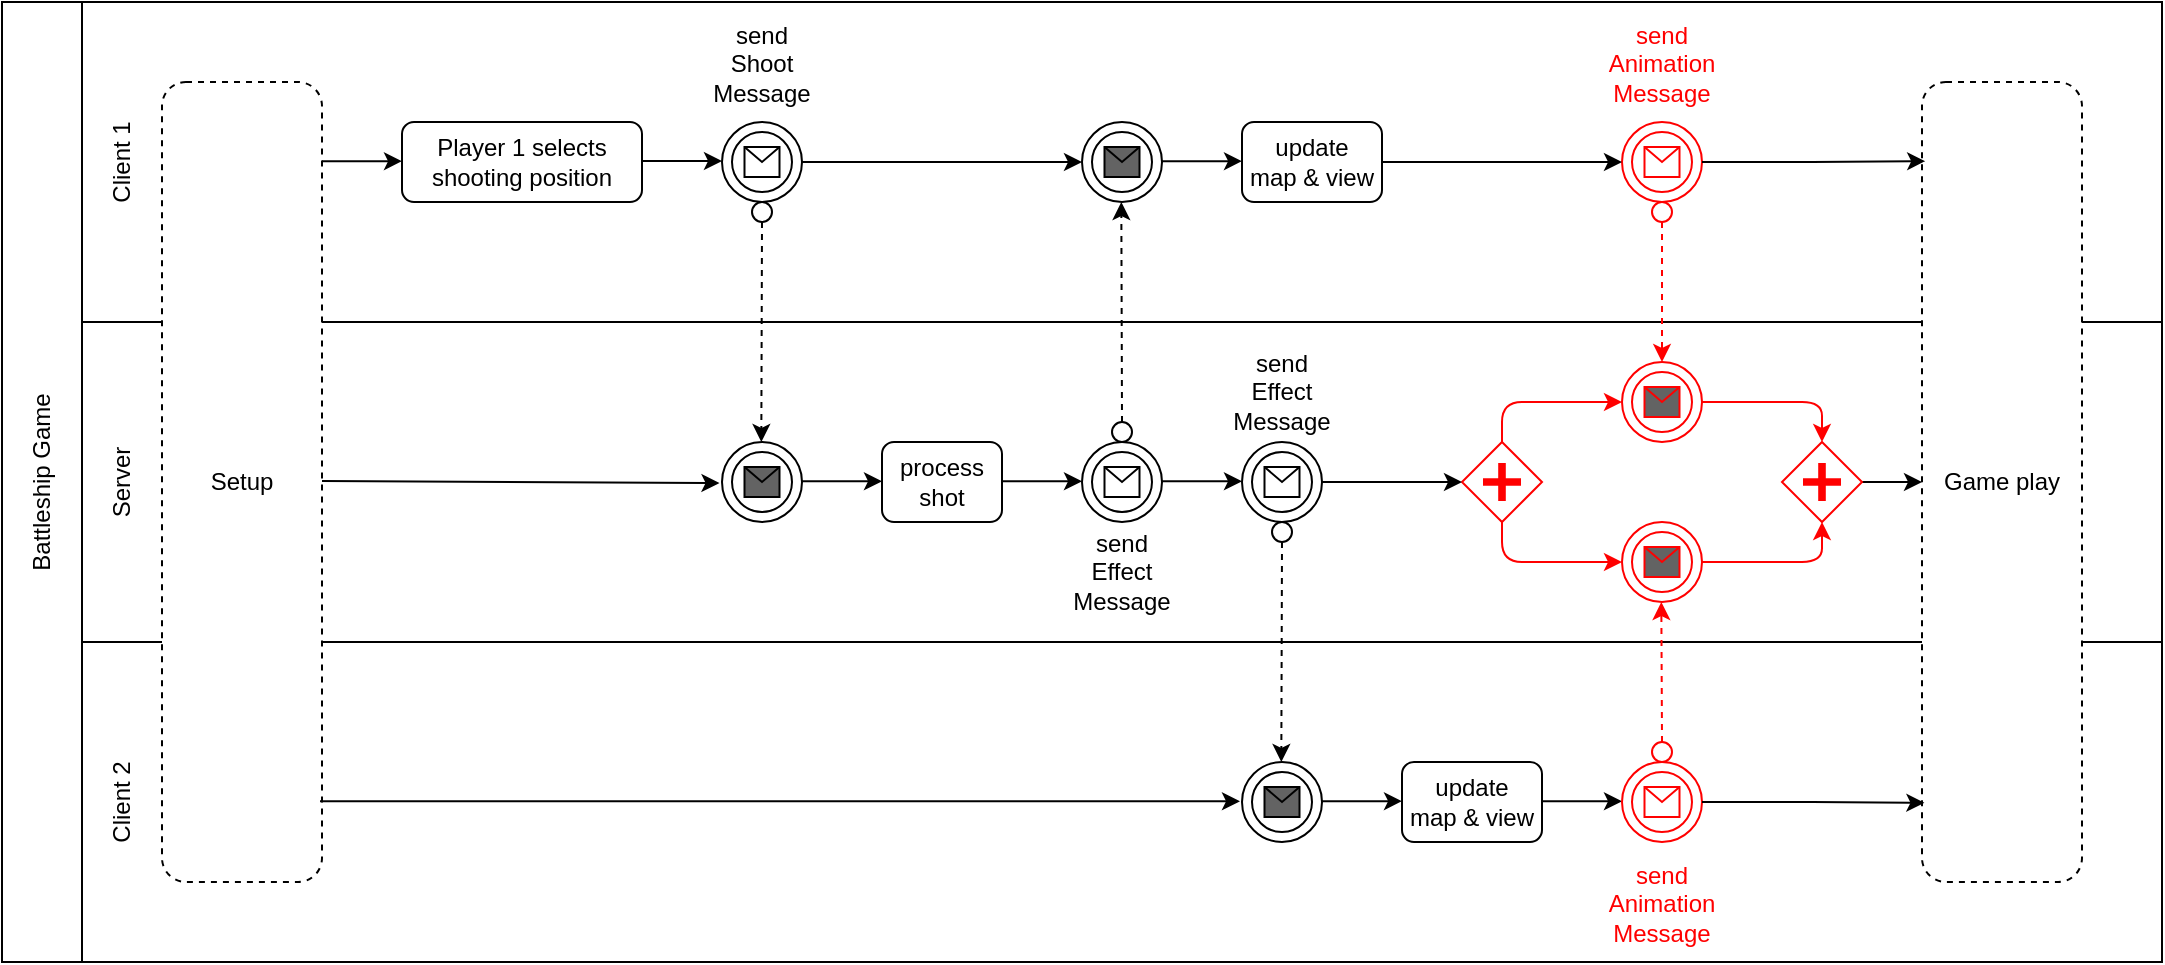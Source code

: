 <mxfile version="24.7.17">
  <diagram name="Page-1" id="2a216829-ef6e-dabb-86c1-c78162f3ba2b">
    <mxGraphModel dx="1434" dy="-362" grid="1" gridSize="10" guides="1" tooltips="1" connect="1" arrows="1" fold="1" page="1" pageScale="1" pageWidth="850" pageHeight="1100" background="none" math="0" shadow="0">
      <root>
        <mxCell id="0" />
        <mxCell id="1" parent="0" />
        <mxCell id="9We2MKFiq2JLnH1zAsmh-3" value="" style="rounded=0;whiteSpace=wrap;html=1;fillColor=none;" vertex="1" parent="1">
          <mxGeometry x="80" y="1120" width="1040" height="160" as="geometry" />
        </mxCell>
        <mxCell id="9We2MKFiq2JLnH1zAsmh-4" value="Client 1" style="text;html=1;align=center;verticalAlign=middle;whiteSpace=wrap;rounded=0;rotation=-90;" vertex="1" parent="1">
          <mxGeometry x="70" y="1185" width="60" height="30" as="geometry" />
        </mxCell>
        <mxCell id="9We2MKFiq2JLnH1zAsmh-7" value="" style="rounded=0;whiteSpace=wrap;html=1;fillColor=none;" vertex="1" parent="1">
          <mxGeometry x="80" y="1280" width="1040" height="160" as="geometry" />
        </mxCell>
        <mxCell id="9We2MKFiq2JLnH1zAsmh-8" value="" style="rounded=0;whiteSpace=wrap;html=1;fillColor=none;" vertex="1" parent="1">
          <mxGeometry x="80" y="1440" width="1040" height="160" as="geometry" />
        </mxCell>
        <mxCell id="9We2MKFiq2JLnH1zAsmh-9" value="" style="rounded=0;whiteSpace=wrap;html=1;fillColor=none;" vertex="1" parent="1">
          <mxGeometry x="40" y="1120" width="40" height="480" as="geometry" />
        </mxCell>
        <mxCell id="9We2MKFiq2JLnH1zAsmh-10" value="Battleship Game" style="text;html=1;align=center;verticalAlign=middle;whiteSpace=wrap;rounded=0;rotation=-90;" vertex="1" parent="1">
          <mxGeometry x="-55" y="1345" width="230" height="30" as="geometry" />
        </mxCell>
        <mxCell id="9We2MKFiq2JLnH1zAsmh-11" value="Client 2" style="text;html=1;align=center;verticalAlign=middle;whiteSpace=wrap;rounded=0;rotation=-90;" vertex="1" parent="1">
          <mxGeometry x="70" y="1505" width="60" height="30" as="geometry" />
        </mxCell>
        <mxCell id="9We2MKFiq2JLnH1zAsmh-12" value="Server" style="text;html=1;align=center;verticalAlign=middle;whiteSpace=wrap;rounded=0;rotation=-90;" vertex="1" parent="1">
          <mxGeometry x="70" y="1345" width="60" height="30" as="geometry" />
        </mxCell>
        <mxCell id="9We2MKFiq2JLnH1zAsmh-13" value="Setup" style="rounded=1;whiteSpace=wrap;html=1;dashed=1;fillStyle=solid;" vertex="1" parent="1">
          <mxGeometry x="120" y="1160" width="80" height="400" as="geometry" />
        </mxCell>
        <mxCell id="9We2MKFiq2JLnH1zAsmh-14" value="" style="endArrow=classic;html=1;rounded=0;" edge="1" parent="1">
          <mxGeometry width="50" height="50" relative="1" as="geometry">
            <mxPoint x="200" y="1199.6" as="sourcePoint" />
            <mxPoint x="240" y="1199.6" as="targetPoint" />
          </mxGeometry>
        </mxCell>
        <mxCell id="9We2MKFiq2JLnH1zAsmh-15" value="Player 1 selects&lt;br&gt;shooting position" style="rounded=1;whiteSpace=wrap;html=1;" vertex="1" parent="1">
          <mxGeometry x="240" y="1180" width="120" height="40" as="geometry" />
        </mxCell>
        <mxCell id="9We2MKFiq2JLnH1zAsmh-16" value="" style="endArrow=classic;html=1;rounded=0;" edge="1" parent="1">
          <mxGeometry width="50" height="50" relative="1" as="geometry">
            <mxPoint x="360" y="1199.5" as="sourcePoint" />
            <mxPoint x="400" y="1199.5" as="targetPoint" />
          </mxGeometry>
        </mxCell>
        <mxCell id="9We2MKFiq2JLnH1zAsmh-17" value="" style="ellipse;whiteSpace=wrap;html=1;aspect=fixed;" vertex="1" parent="1">
          <mxGeometry x="400" y="1180" width="40" height="40" as="geometry" />
        </mxCell>
        <mxCell id="9We2MKFiq2JLnH1zAsmh-18" value="" style="ellipse;whiteSpace=wrap;html=1;aspect=fixed;" vertex="1" parent="1">
          <mxGeometry x="405" y="1185" width="30" height="30" as="geometry" />
        </mxCell>
        <mxCell id="9We2MKFiq2JLnH1zAsmh-19" value="" style="shape=message;whiteSpace=wrap;html=1;fillColor=default;" vertex="1" parent="1">
          <mxGeometry x="411.25" y="1192.5" width="17.5" height="15" as="geometry" />
        </mxCell>
        <mxCell id="9We2MKFiq2JLnH1zAsmh-26" value="" style="endArrow=classic;html=1;rounded=0;" edge="1" parent="1">
          <mxGeometry width="50" height="50" relative="1" as="geometry">
            <mxPoint x="200" y="1359.5" as="sourcePoint" />
            <mxPoint x="398.75" y="1360.5" as="targetPoint" />
          </mxGeometry>
        </mxCell>
        <mxCell id="9We2MKFiq2JLnH1zAsmh-27" value="" style="endArrow=classic;html=1;rounded=0;dashed=1;" edge="1" parent="1" source="9We2MKFiq2JLnH1zAsmh-31">
          <mxGeometry width="50" height="50" relative="1" as="geometry">
            <mxPoint x="419.66" y="1220" as="sourcePoint" />
            <mxPoint x="419.66" y="1340" as="targetPoint" />
          </mxGeometry>
        </mxCell>
        <mxCell id="9We2MKFiq2JLnH1zAsmh-28" value="" style="ellipse;whiteSpace=wrap;html=1;aspect=fixed;" vertex="1" parent="1">
          <mxGeometry x="400" y="1340" width="40" height="40" as="geometry" />
        </mxCell>
        <mxCell id="9We2MKFiq2JLnH1zAsmh-29" value="" style="ellipse;whiteSpace=wrap;html=1;aspect=fixed;" vertex="1" parent="1">
          <mxGeometry x="405" y="1345" width="30" height="30" as="geometry" />
        </mxCell>
        <mxCell id="9We2MKFiq2JLnH1zAsmh-30" value="" style="shape=message;whiteSpace=wrap;html=1;fillColor=#636363;" vertex="1" parent="1">
          <mxGeometry x="411.25" y="1352.5" width="17.5" height="15" as="geometry" />
        </mxCell>
        <mxCell id="9We2MKFiq2JLnH1zAsmh-32" value="" style="endArrow=classic;html=1;rounded=0;dashed=1;" edge="1" parent="1" target="9We2MKFiq2JLnH1zAsmh-31">
          <mxGeometry width="50" height="50" relative="1" as="geometry">
            <mxPoint x="419.66" y="1220" as="sourcePoint" />
            <mxPoint x="419.66" y="1340" as="targetPoint" />
          </mxGeometry>
        </mxCell>
        <mxCell id="9We2MKFiq2JLnH1zAsmh-31" value="" style="ellipse;whiteSpace=wrap;html=1;aspect=fixed;" vertex="1" parent="1">
          <mxGeometry x="415" y="1220" width="10" height="10" as="geometry" />
        </mxCell>
        <mxCell id="9We2MKFiq2JLnH1zAsmh-35" value="" style="endArrow=classic;html=1;rounded=0;" edge="1" parent="1">
          <mxGeometry width="50" height="50" relative="1" as="geometry">
            <mxPoint x="440" y="1359.66" as="sourcePoint" />
            <mxPoint x="480" y="1359.66" as="targetPoint" />
          </mxGeometry>
        </mxCell>
        <mxCell id="9We2MKFiq2JLnH1zAsmh-36" value="send&lt;br&gt;Shoot&lt;br&gt;Message" style="text;html=1;align=center;verticalAlign=middle;whiteSpace=wrap;rounded=0;" vertex="1" parent="1">
          <mxGeometry x="375" y="1130" width="90" height="42.5" as="geometry" />
        </mxCell>
        <mxCell id="9We2MKFiq2JLnH1zAsmh-37" value="process&lt;br&gt;shot" style="rounded=1;whiteSpace=wrap;html=1;" vertex="1" parent="1">
          <mxGeometry x="480" y="1340" width="60" height="40" as="geometry" />
        </mxCell>
        <mxCell id="9We2MKFiq2JLnH1zAsmh-38" value="" style="endArrow=classic;html=1;rounded=0;" edge="1" parent="1">
          <mxGeometry width="50" height="50" relative="1" as="geometry">
            <mxPoint x="540" y="1359.66" as="sourcePoint" />
            <mxPoint x="580" y="1359.66" as="targetPoint" />
          </mxGeometry>
        </mxCell>
        <mxCell id="9We2MKFiq2JLnH1zAsmh-39" value="" style="ellipse;whiteSpace=wrap;html=1;aspect=fixed;" vertex="1" parent="1">
          <mxGeometry x="580" y="1340" width="40" height="40" as="geometry" />
        </mxCell>
        <mxCell id="9We2MKFiq2JLnH1zAsmh-40" value="" style="ellipse;whiteSpace=wrap;html=1;aspect=fixed;" vertex="1" parent="1">
          <mxGeometry x="585" y="1345" width="30" height="30" as="geometry" />
        </mxCell>
        <mxCell id="9We2MKFiq2JLnH1zAsmh-41" value="" style="shape=message;whiteSpace=wrap;html=1;fillColor=default;" vertex="1" parent="1">
          <mxGeometry x="591.25" y="1352.5" width="17.5" height="15" as="geometry" />
        </mxCell>
        <mxCell id="9We2MKFiq2JLnH1zAsmh-42" value="" style="endArrow=classic;html=1;rounded=0;" edge="1" parent="1">
          <mxGeometry width="50" height="50" relative="1" as="geometry">
            <mxPoint x="620" y="1359.66" as="sourcePoint" />
            <mxPoint x="660" y="1359.66" as="targetPoint" />
          </mxGeometry>
        </mxCell>
        <mxCell id="9We2MKFiq2JLnH1zAsmh-43" value="" style="ellipse;whiteSpace=wrap;html=1;aspect=fixed;" vertex="1" parent="1">
          <mxGeometry x="660" y="1340" width="40" height="40" as="geometry" />
        </mxCell>
        <mxCell id="9We2MKFiq2JLnH1zAsmh-44" value="" style="ellipse;whiteSpace=wrap;html=1;aspect=fixed;" vertex="1" parent="1">
          <mxGeometry x="665" y="1345" width="30" height="30" as="geometry" />
        </mxCell>
        <mxCell id="9We2MKFiq2JLnH1zAsmh-45" value="" style="shape=message;whiteSpace=wrap;html=1;fillColor=default;" vertex="1" parent="1">
          <mxGeometry x="671.25" y="1352.5" width="17.5" height="15" as="geometry" />
        </mxCell>
        <mxCell id="9We2MKFiq2JLnH1zAsmh-46" value="" style="ellipse;whiteSpace=wrap;html=1;aspect=fixed;" vertex="1" parent="1">
          <mxGeometry x="580" y="1180" width="40" height="40" as="geometry" />
        </mxCell>
        <mxCell id="9We2MKFiq2JLnH1zAsmh-47" value="" style="ellipse;whiteSpace=wrap;html=1;aspect=fixed;" vertex="1" parent="1">
          <mxGeometry x="585" y="1185" width="30" height="30" as="geometry" />
        </mxCell>
        <mxCell id="9We2MKFiq2JLnH1zAsmh-48" value="" style="shape=message;whiteSpace=wrap;html=1;fillColor=#636363;" vertex="1" parent="1">
          <mxGeometry x="591.25" y="1192.5" width="17.5" height="15" as="geometry" />
        </mxCell>
        <mxCell id="9We2MKFiq2JLnH1zAsmh-49" value="" style="ellipse;whiteSpace=wrap;html=1;aspect=fixed;" vertex="1" parent="1">
          <mxGeometry x="660" y="1500" width="40" height="40" as="geometry" />
        </mxCell>
        <mxCell id="9We2MKFiq2JLnH1zAsmh-50" value="" style="ellipse;whiteSpace=wrap;html=1;aspect=fixed;" vertex="1" parent="1">
          <mxGeometry x="665" y="1505" width="30" height="30" as="geometry" />
        </mxCell>
        <mxCell id="9We2MKFiq2JLnH1zAsmh-51" value="" style="shape=message;whiteSpace=wrap;html=1;fillColor=#636363;" vertex="1" parent="1">
          <mxGeometry x="671.25" y="1512.5" width="17.5" height="15" as="geometry" />
        </mxCell>
        <mxCell id="9We2MKFiq2JLnH1zAsmh-54" value="" style="endArrow=classic;html=1;rounded=0;dashed=1;exitX=0.5;exitY=0;exitDx=0;exitDy=0;" edge="1" parent="1" source="9We2MKFiq2JLnH1zAsmh-57">
          <mxGeometry width="50" height="50" relative="1" as="geometry">
            <mxPoint x="599.66" y="1332" as="sourcePoint" />
            <mxPoint x="599.66" y="1220" as="targetPoint" />
          </mxGeometry>
        </mxCell>
        <mxCell id="9We2MKFiq2JLnH1zAsmh-55" value="" style="endArrow=classic;html=1;rounded=0;dashed=1;exitX=0.5;exitY=1;exitDx=0;exitDy=0;" edge="1" parent="1" source="9We2MKFiq2JLnH1zAsmh-59">
          <mxGeometry width="50" height="50" relative="1" as="geometry">
            <mxPoint x="680" y="1390" as="sourcePoint" />
            <mxPoint x="679.66" y="1500" as="targetPoint" />
          </mxGeometry>
        </mxCell>
        <mxCell id="9We2MKFiq2JLnH1zAsmh-56" value="" style="endArrow=classic;html=1;rounded=0;" edge="1" parent="1">
          <mxGeometry width="50" height="50" relative="1" as="geometry">
            <mxPoint x="199" y="1519.66" as="sourcePoint" />
            <mxPoint x="659" y="1519.66" as="targetPoint" />
          </mxGeometry>
        </mxCell>
        <mxCell id="9We2MKFiq2JLnH1zAsmh-58" value="" style="endArrow=classic;html=1;rounded=0;dashed=1;exitX=0.5;exitY=0;exitDx=0;exitDy=0;" edge="1" parent="1" source="9We2MKFiq2JLnH1zAsmh-39" target="9We2MKFiq2JLnH1zAsmh-57">
          <mxGeometry width="50" height="50" relative="1" as="geometry">
            <mxPoint x="600" y="1340" as="sourcePoint" />
            <mxPoint x="599.66" y="1220" as="targetPoint" />
          </mxGeometry>
        </mxCell>
        <mxCell id="9We2MKFiq2JLnH1zAsmh-57" value="" style="ellipse;whiteSpace=wrap;html=1;aspect=fixed;" vertex="1" parent="1">
          <mxGeometry x="595" y="1330" width="10" height="10" as="geometry" />
        </mxCell>
        <mxCell id="9We2MKFiq2JLnH1zAsmh-60" value="" style="endArrow=classic;html=1;rounded=0;dashed=1;exitX=0.5;exitY=1;exitDx=0;exitDy=0;" edge="1" parent="1" source="9We2MKFiq2JLnH1zAsmh-43" target="9We2MKFiq2JLnH1zAsmh-59">
          <mxGeometry width="50" height="50" relative="1" as="geometry">
            <mxPoint x="680" y="1380" as="sourcePoint" />
            <mxPoint x="679.66" y="1500" as="targetPoint" />
          </mxGeometry>
        </mxCell>
        <mxCell id="9We2MKFiq2JLnH1zAsmh-59" value="" style="ellipse;whiteSpace=wrap;html=1;aspect=fixed;" vertex="1" parent="1">
          <mxGeometry x="675" y="1380" width="10" height="10" as="geometry" />
        </mxCell>
        <mxCell id="9We2MKFiq2JLnH1zAsmh-61" value="send&lt;br&gt;Effect&lt;br&gt;Message" style="text;html=1;align=center;verticalAlign=middle;whiteSpace=wrap;rounded=0;" vertex="1" parent="1">
          <mxGeometry x="570" y="1380" width="60" height="50" as="geometry" />
        </mxCell>
        <mxCell id="9We2MKFiq2JLnH1zAsmh-62" value="send&lt;br&gt;Effect&lt;br&gt;Message" style="text;html=1;align=center;verticalAlign=middle;whiteSpace=wrap;rounded=0;" vertex="1" parent="1">
          <mxGeometry x="650" y="1290" width="60" height="50" as="geometry" />
        </mxCell>
        <mxCell id="9We2MKFiq2JLnH1zAsmh-63" value="" style="endArrow=classic;html=1;rounded=0;entryX=0;entryY=0.5;entryDx=0;entryDy=0;exitX=1;exitY=0.5;exitDx=0;exitDy=0;" edge="1" parent="1" source="9We2MKFiq2JLnH1zAsmh-17" target="9We2MKFiq2JLnH1zAsmh-46">
          <mxGeometry width="50" height="50" relative="1" as="geometry">
            <mxPoint x="580" y="1440" as="sourcePoint" />
            <mxPoint x="630" y="1390" as="targetPoint" />
          </mxGeometry>
        </mxCell>
        <mxCell id="9We2MKFiq2JLnH1zAsmh-93" style="edgeStyle=orthogonalEdgeStyle;rounded=1;orthogonalLoop=1;jettySize=auto;html=1;exitX=0.5;exitY=0;exitDx=0;exitDy=0;entryX=0;entryY=0.5;entryDx=0;entryDy=0;curved=0;strokeColor=#FF0000;" edge="1" parent="1" source="9We2MKFiq2JLnH1zAsmh-65" target="9We2MKFiq2JLnH1zAsmh-79">
          <mxGeometry relative="1" as="geometry" />
        </mxCell>
        <mxCell id="9We2MKFiq2JLnH1zAsmh-94" style="edgeStyle=orthogonalEdgeStyle;rounded=1;orthogonalLoop=1;jettySize=auto;html=1;exitX=0.5;exitY=1;exitDx=0;exitDy=0;entryX=0;entryY=0.5;entryDx=0;entryDy=0;curved=0;strokeColor=#FF0000;" edge="1" parent="1" source="9We2MKFiq2JLnH1zAsmh-65" target="9We2MKFiq2JLnH1zAsmh-76">
          <mxGeometry relative="1" as="geometry" />
        </mxCell>
        <mxCell id="9We2MKFiq2JLnH1zAsmh-65" value="" style="shape=mxgraph.bpmn.shape;html=1;verticalLabelPosition=bottom;labelBackgroundColor=#ffffff;verticalAlign=top;perimeter=rhombusPerimeter;background=gateway;outline=none;symbol=parallelGw;strokeColor=#FF0000;" vertex="1" parent="1">
          <mxGeometry x="770" y="1340" width="40" height="40" as="geometry" />
        </mxCell>
        <mxCell id="9We2MKFiq2JLnH1zAsmh-66" value="" style="endArrow=classic;html=1;rounded=0;" edge="1" parent="1">
          <mxGeometry width="50" height="50" relative="1" as="geometry">
            <mxPoint x="620" y="1199.58" as="sourcePoint" />
            <mxPoint x="660" y="1199.58" as="targetPoint" />
          </mxGeometry>
        </mxCell>
        <mxCell id="9We2MKFiq2JLnH1zAsmh-67" value="" style="endArrow=classic;html=1;rounded=0;" edge="1" parent="1">
          <mxGeometry width="50" height="50" relative="1" as="geometry">
            <mxPoint x="700" y="1519.58" as="sourcePoint" />
            <mxPoint x="740" y="1519.58" as="targetPoint" />
          </mxGeometry>
        </mxCell>
        <mxCell id="9We2MKFiq2JLnH1zAsmh-68" value="update &lt;br&gt;map &amp;amp; view" style="rounded=1;whiteSpace=wrap;html=1;" vertex="1" parent="1">
          <mxGeometry x="660" y="1180" width="70" height="40" as="geometry" />
        </mxCell>
        <mxCell id="9We2MKFiq2JLnH1zAsmh-69" value="update &lt;br&gt;map &amp;amp; view" style="rounded=1;whiteSpace=wrap;html=1;" vertex="1" parent="1">
          <mxGeometry x="740" y="1500" width="70" height="40" as="geometry" />
        </mxCell>
        <mxCell id="9We2MKFiq2JLnH1zAsmh-72" value="" style="endArrow=classic;html=1;rounded=0;" edge="1" parent="1">
          <mxGeometry width="50" height="50" relative="1" as="geometry">
            <mxPoint x="810" y="1519.66" as="sourcePoint" />
            <mxPoint x="850" y="1519.66" as="targetPoint" />
          </mxGeometry>
        </mxCell>
        <mxCell id="9We2MKFiq2JLnH1zAsmh-73" value="" style="ellipse;whiteSpace=wrap;html=1;aspect=fixed;strokeColor=#FF0000;" vertex="1" parent="1">
          <mxGeometry x="850" y="1500" width="40" height="40" as="geometry" />
        </mxCell>
        <mxCell id="9We2MKFiq2JLnH1zAsmh-74" value="" style="ellipse;whiteSpace=wrap;html=1;aspect=fixed;strokeColor=#FF0000;" vertex="1" parent="1">
          <mxGeometry x="855" y="1505" width="30" height="30" as="geometry" />
        </mxCell>
        <mxCell id="9We2MKFiq2JLnH1zAsmh-75" value="" style="shape=message;whiteSpace=wrap;html=1;fillColor=default;strokeColor=#FF0000;" vertex="1" parent="1">
          <mxGeometry x="861.25" y="1512.5" width="17.5" height="15" as="geometry" />
        </mxCell>
        <mxCell id="9We2MKFiq2JLnH1zAsmh-99" style="edgeStyle=orthogonalEdgeStyle;rounded=1;orthogonalLoop=1;jettySize=auto;html=1;exitX=1;exitY=0.5;exitDx=0;exitDy=0;entryX=0.5;entryY=1;entryDx=0;entryDy=0;curved=0;strokeColor=#FF0000;" edge="1" parent="1" source="9We2MKFiq2JLnH1zAsmh-76" target="9We2MKFiq2JLnH1zAsmh-97">
          <mxGeometry relative="1" as="geometry" />
        </mxCell>
        <mxCell id="9We2MKFiq2JLnH1zAsmh-76" value="" style="ellipse;whiteSpace=wrap;html=1;aspect=fixed;strokeColor=#FF0000;" vertex="1" parent="1">
          <mxGeometry x="850" y="1380" width="40" height="40" as="geometry" />
        </mxCell>
        <mxCell id="9We2MKFiq2JLnH1zAsmh-77" value="" style="ellipse;whiteSpace=wrap;html=1;aspect=fixed;strokeColor=#FF0000;" vertex="1" parent="1">
          <mxGeometry x="855" y="1385" width="30" height="30" as="geometry" />
        </mxCell>
        <mxCell id="9We2MKFiq2JLnH1zAsmh-78" value="" style="shape=message;whiteSpace=wrap;html=1;fillColor=#636363;strokeColor=#FF0000;" vertex="1" parent="1">
          <mxGeometry x="861.25" y="1392.5" width="17.5" height="15" as="geometry" />
        </mxCell>
        <mxCell id="9We2MKFiq2JLnH1zAsmh-98" style="edgeStyle=orthogonalEdgeStyle;rounded=1;orthogonalLoop=1;jettySize=auto;html=1;exitX=1;exitY=0.5;exitDx=0;exitDy=0;entryX=0.5;entryY=0;entryDx=0;entryDy=0;curved=0;strokeColor=#FF0000;" edge="1" parent="1" source="9We2MKFiq2JLnH1zAsmh-79" target="9We2MKFiq2JLnH1zAsmh-97">
          <mxGeometry relative="1" as="geometry" />
        </mxCell>
        <mxCell id="9We2MKFiq2JLnH1zAsmh-79" value="" style="ellipse;whiteSpace=wrap;html=1;aspect=fixed;strokeColor=#FF0000;" vertex="1" parent="1">
          <mxGeometry x="850" y="1300" width="40" height="40" as="geometry" />
        </mxCell>
        <mxCell id="9We2MKFiq2JLnH1zAsmh-80" value="" style="ellipse;whiteSpace=wrap;html=1;aspect=fixed;strokeColor=#FF0000;" vertex="1" parent="1">
          <mxGeometry x="855" y="1305" width="30" height="30" as="geometry" />
        </mxCell>
        <mxCell id="9We2MKFiq2JLnH1zAsmh-81" value="" style="shape=message;whiteSpace=wrap;html=1;fillColor=#636363;strokeColor=#FF0000;" vertex="1" parent="1">
          <mxGeometry x="861.25" y="1312.5" width="17.5" height="15" as="geometry" />
        </mxCell>
        <mxCell id="9We2MKFiq2JLnH1zAsmh-82" value="" style="ellipse;whiteSpace=wrap;html=1;aspect=fixed;strokeColor=#FF0000;" vertex="1" parent="1">
          <mxGeometry x="850" y="1180" width="40" height="40" as="geometry" />
        </mxCell>
        <mxCell id="9We2MKFiq2JLnH1zAsmh-83" value="" style="ellipse;whiteSpace=wrap;html=1;aspect=fixed;strokeColor=#FF0000;" vertex="1" parent="1">
          <mxGeometry x="855" y="1185" width="30" height="30" as="geometry" />
        </mxCell>
        <mxCell id="9We2MKFiq2JLnH1zAsmh-84" value="" style="shape=message;whiteSpace=wrap;html=1;fillColor=default;strokeColor=#FF0000;" vertex="1" parent="1">
          <mxGeometry x="861.25" y="1192.5" width="17.5" height="15" as="geometry" />
        </mxCell>
        <mxCell id="9We2MKFiq2JLnH1zAsmh-85" value="" style="endArrow=classic;html=1;rounded=0;exitX=1;exitY=0.5;exitDx=0;exitDy=0;entryX=0;entryY=0.5;entryDx=0;entryDy=0;" edge="1" parent="1" source="9We2MKFiq2JLnH1zAsmh-68" target="9We2MKFiq2JLnH1zAsmh-82">
          <mxGeometry width="50" height="50" relative="1" as="geometry">
            <mxPoint x="640" y="1480" as="sourcePoint" />
            <mxPoint x="690" y="1430" as="targetPoint" />
          </mxGeometry>
        </mxCell>
        <mxCell id="9We2MKFiq2JLnH1zAsmh-86" value="" style="endArrow=classic;html=1;rounded=0;dashed=1;strokeColor=#FF0000;" edge="1" parent="1" source="9We2MKFiq2JLnH1zAsmh-88">
          <mxGeometry width="50" height="50" relative="1" as="geometry">
            <mxPoint x="870" y="1220" as="sourcePoint" />
            <mxPoint x="870" y="1300" as="targetPoint" />
          </mxGeometry>
        </mxCell>
        <mxCell id="9We2MKFiq2JLnH1zAsmh-87" value="" style="endArrow=classic;html=1;rounded=0;dashed=1;strokeColor=#FF0000;" edge="1" parent="1" source="9We2MKFiq2JLnH1zAsmh-90">
          <mxGeometry width="50" height="50" relative="1" as="geometry">
            <mxPoint x="870" y="1500" as="sourcePoint" />
            <mxPoint x="869.66" y="1420" as="targetPoint" />
          </mxGeometry>
        </mxCell>
        <mxCell id="9We2MKFiq2JLnH1zAsmh-89" value="" style="endArrow=classic;html=1;rounded=0;dashed=1;" edge="1" parent="1" target="9We2MKFiq2JLnH1zAsmh-88">
          <mxGeometry width="50" height="50" relative="1" as="geometry">
            <mxPoint x="870" y="1220" as="sourcePoint" />
            <mxPoint x="870" y="1300" as="targetPoint" />
          </mxGeometry>
        </mxCell>
        <mxCell id="9We2MKFiq2JLnH1zAsmh-88" value="" style="ellipse;whiteSpace=wrap;html=1;aspect=fixed;strokeColor=#FF0000;" vertex="1" parent="1">
          <mxGeometry x="865" y="1220" width="10" height="10" as="geometry" />
        </mxCell>
        <mxCell id="9We2MKFiq2JLnH1zAsmh-91" value="" style="endArrow=classic;html=1;rounded=0;dashed=1;" edge="1" parent="1" target="9We2MKFiq2JLnH1zAsmh-90">
          <mxGeometry width="50" height="50" relative="1" as="geometry">
            <mxPoint x="870" y="1500" as="sourcePoint" />
            <mxPoint x="869.66" y="1420" as="targetPoint" />
          </mxGeometry>
        </mxCell>
        <mxCell id="9We2MKFiq2JLnH1zAsmh-90" value="" style="ellipse;whiteSpace=wrap;html=1;aspect=fixed;strokeColor=#FF0000;" vertex="1" parent="1">
          <mxGeometry x="865" y="1490" width="10" height="10" as="geometry" />
        </mxCell>
        <mxCell id="9We2MKFiq2JLnH1zAsmh-92" value="" style="endArrow=classic;html=1;rounded=0;entryX=0;entryY=0.5;entryDx=0;entryDy=0;" edge="1" parent="1" target="9We2MKFiq2JLnH1zAsmh-65">
          <mxGeometry width="50" height="50" relative="1" as="geometry">
            <mxPoint x="700" y="1360" as="sourcePoint" />
            <mxPoint x="490" y="1369.66" as="targetPoint" />
          </mxGeometry>
        </mxCell>
        <mxCell id="9We2MKFiq2JLnH1zAsmh-95" value="send&lt;br&gt;Animation&lt;br&gt;Message" style="text;html=1;align=center;verticalAlign=middle;whiteSpace=wrap;rounded=0;fontColor=#FF0000;" vertex="1" parent="1">
          <mxGeometry x="840" y="1546" width="60" height="50" as="geometry" />
        </mxCell>
        <mxCell id="9We2MKFiq2JLnH1zAsmh-96" value="send&lt;br&gt;Animation&lt;br&gt;Message" style="text;html=1;align=center;verticalAlign=middle;whiteSpace=wrap;rounded=0;fontColor=#FF0000;" vertex="1" parent="1">
          <mxGeometry x="840" y="1126.25" width="60" height="50" as="geometry" />
        </mxCell>
        <mxCell id="9We2MKFiq2JLnH1zAsmh-102" style="edgeStyle=orthogonalEdgeStyle;rounded=0;orthogonalLoop=1;jettySize=auto;html=1;exitX=1;exitY=0.5;exitDx=0;exitDy=0;entryX=0;entryY=0.5;entryDx=0;entryDy=0;" edge="1" parent="1" source="9We2MKFiq2JLnH1zAsmh-97" target="9We2MKFiq2JLnH1zAsmh-100">
          <mxGeometry relative="1" as="geometry" />
        </mxCell>
        <mxCell id="9We2MKFiq2JLnH1zAsmh-97" value="" style="shape=mxgraph.bpmn.shape;html=1;verticalLabelPosition=bottom;labelBackgroundColor=#ffffff;verticalAlign=top;perimeter=rhombusPerimeter;background=gateway;outline=none;symbol=parallelGw;strokeColor=#FF0000;" vertex="1" parent="1">
          <mxGeometry x="930" y="1340" width="40" height="40" as="geometry" />
        </mxCell>
        <mxCell id="9We2MKFiq2JLnH1zAsmh-100" value="Game play" style="rounded=1;whiteSpace=wrap;html=1;dashed=1;fillStyle=solid;" vertex="1" parent="1">
          <mxGeometry x="1000" y="1160" width="80" height="400" as="geometry" />
        </mxCell>
        <mxCell id="9We2MKFiq2JLnH1zAsmh-101" style="edgeStyle=orthogonalEdgeStyle;rounded=0;orthogonalLoop=1;jettySize=auto;html=1;exitX=1;exitY=0.5;exitDx=0;exitDy=0;entryX=0.02;entryY=0.099;entryDx=0;entryDy=0;entryPerimeter=0;" edge="1" parent="1" source="9We2MKFiq2JLnH1zAsmh-82" target="9We2MKFiq2JLnH1zAsmh-100">
          <mxGeometry relative="1" as="geometry" />
        </mxCell>
        <mxCell id="9We2MKFiq2JLnH1zAsmh-103" style="edgeStyle=orthogonalEdgeStyle;rounded=0;orthogonalLoop=1;jettySize=auto;html=1;exitX=1;exitY=0.5;exitDx=0;exitDy=0;entryX=0.015;entryY=0.901;entryDx=0;entryDy=0;entryPerimeter=0;" edge="1" parent="1" source="9We2MKFiq2JLnH1zAsmh-73" target="9We2MKFiq2JLnH1zAsmh-100">
          <mxGeometry relative="1" as="geometry" />
        </mxCell>
      </root>
    </mxGraphModel>
  </diagram>
</mxfile>
